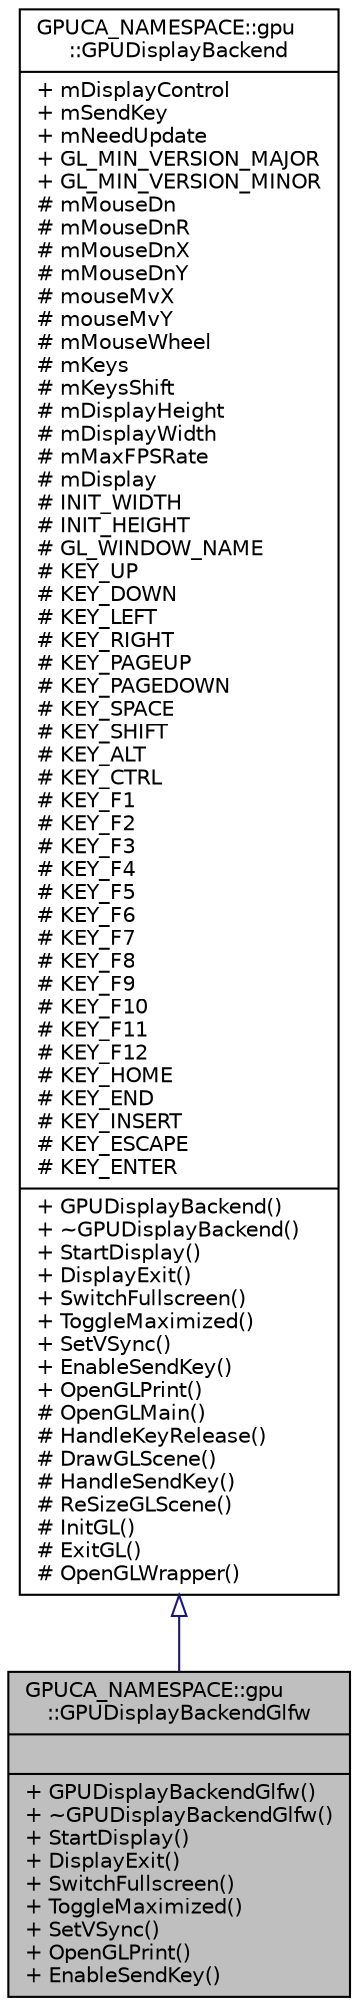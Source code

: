 digraph "GPUCA_NAMESPACE::gpu::GPUDisplayBackendGlfw"
{
 // INTERACTIVE_SVG=YES
  bgcolor="transparent";
  edge [fontname="Helvetica",fontsize="10",labelfontname="Helvetica",labelfontsize="10"];
  node [fontname="Helvetica",fontsize="10",shape=record];
  Node0 [label="{GPUCA_NAMESPACE::gpu\l::GPUDisplayBackendGlfw\n||+ GPUDisplayBackendGlfw()\l+ ~GPUDisplayBackendGlfw()\l+ StartDisplay()\l+ DisplayExit()\l+ SwitchFullscreen()\l+ ToggleMaximized()\l+ SetVSync()\l+ OpenGLPrint()\l+ EnableSendKey()\l}",height=0.2,width=0.4,color="black", fillcolor="grey75", style="filled", fontcolor="black"];
  Node1 -> Node0 [dir="back",color="midnightblue",fontsize="10",style="solid",arrowtail="onormal",fontname="Helvetica"];
  Node1 [label="{GPUCA_NAMESPACE::gpu\l::GPUDisplayBackend\n|+ mDisplayControl\l+ mSendKey\l+ mNeedUpdate\l+ GL_MIN_VERSION_MAJOR\l+ GL_MIN_VERSION_MINOR\l# mMouseDn\l# mMouseDnR\l# mMouseDnX\l# mMouseDnY\l# mouseMvX\l# mouseMvY\l# mMouseWheel\l# mKeys\l# mKeysShift\l# mDisplayHeight\l# mDisplayWidth\l# mMaxFPSRate\l# mDisplay\l# INIT_WIDTH\l# INIT_HEIGHT\l# GL_WINDOW_NAME\l# KEY_UP\l# KEY_DOWN\l# KEY_LEFT\l# KEY_RIGHT\l# KEY_PAGEUP\l# KEY_PAGEDOWN\l# KEY_SPACE\l# KEY_SHIFT\l# KEY_ALT\l# KEY_CTRL\l# KEY_F1\l# KEY_F2\l# KEY_F3\l# KEY_F4\l# KEY_F5\l# KEY_F6\l# KEY_F7\l# KEY_F8\l# KEY_F9\l# KEY_F10\l# KEY_F11\l# KEY_F12\l# KEY_HOME\l# KEY_END\l# KEY_INSERT\l# KEY_ESCAPE\l# KEY_ENTER\l|+ GPUDisplayBackend()\l+ ~GPUDisplayBackend()\l+ StartDisplay()\l+ DisplayExit()\l+ SwitchFullscreen()\l+ ToggleMaximized()\l+ SetVSync()\l+ EnableSendKey()\l+ OpenGLPrint()\l# OpenGLMain()\l# HandleKeyRelease()\l# DrawGLScene()\l# HandleSendKey()\l# ReSizeGLScene()\l# InitGL()\l# ExitGL()\l# OpenGLWrapper()\l}",height=0.2,width=0.4,color="black",URL="$d6/d42/classGPUCA__NAMESPACE_1_1gpu_1_1GPUDisplayBackend.html"];
}
